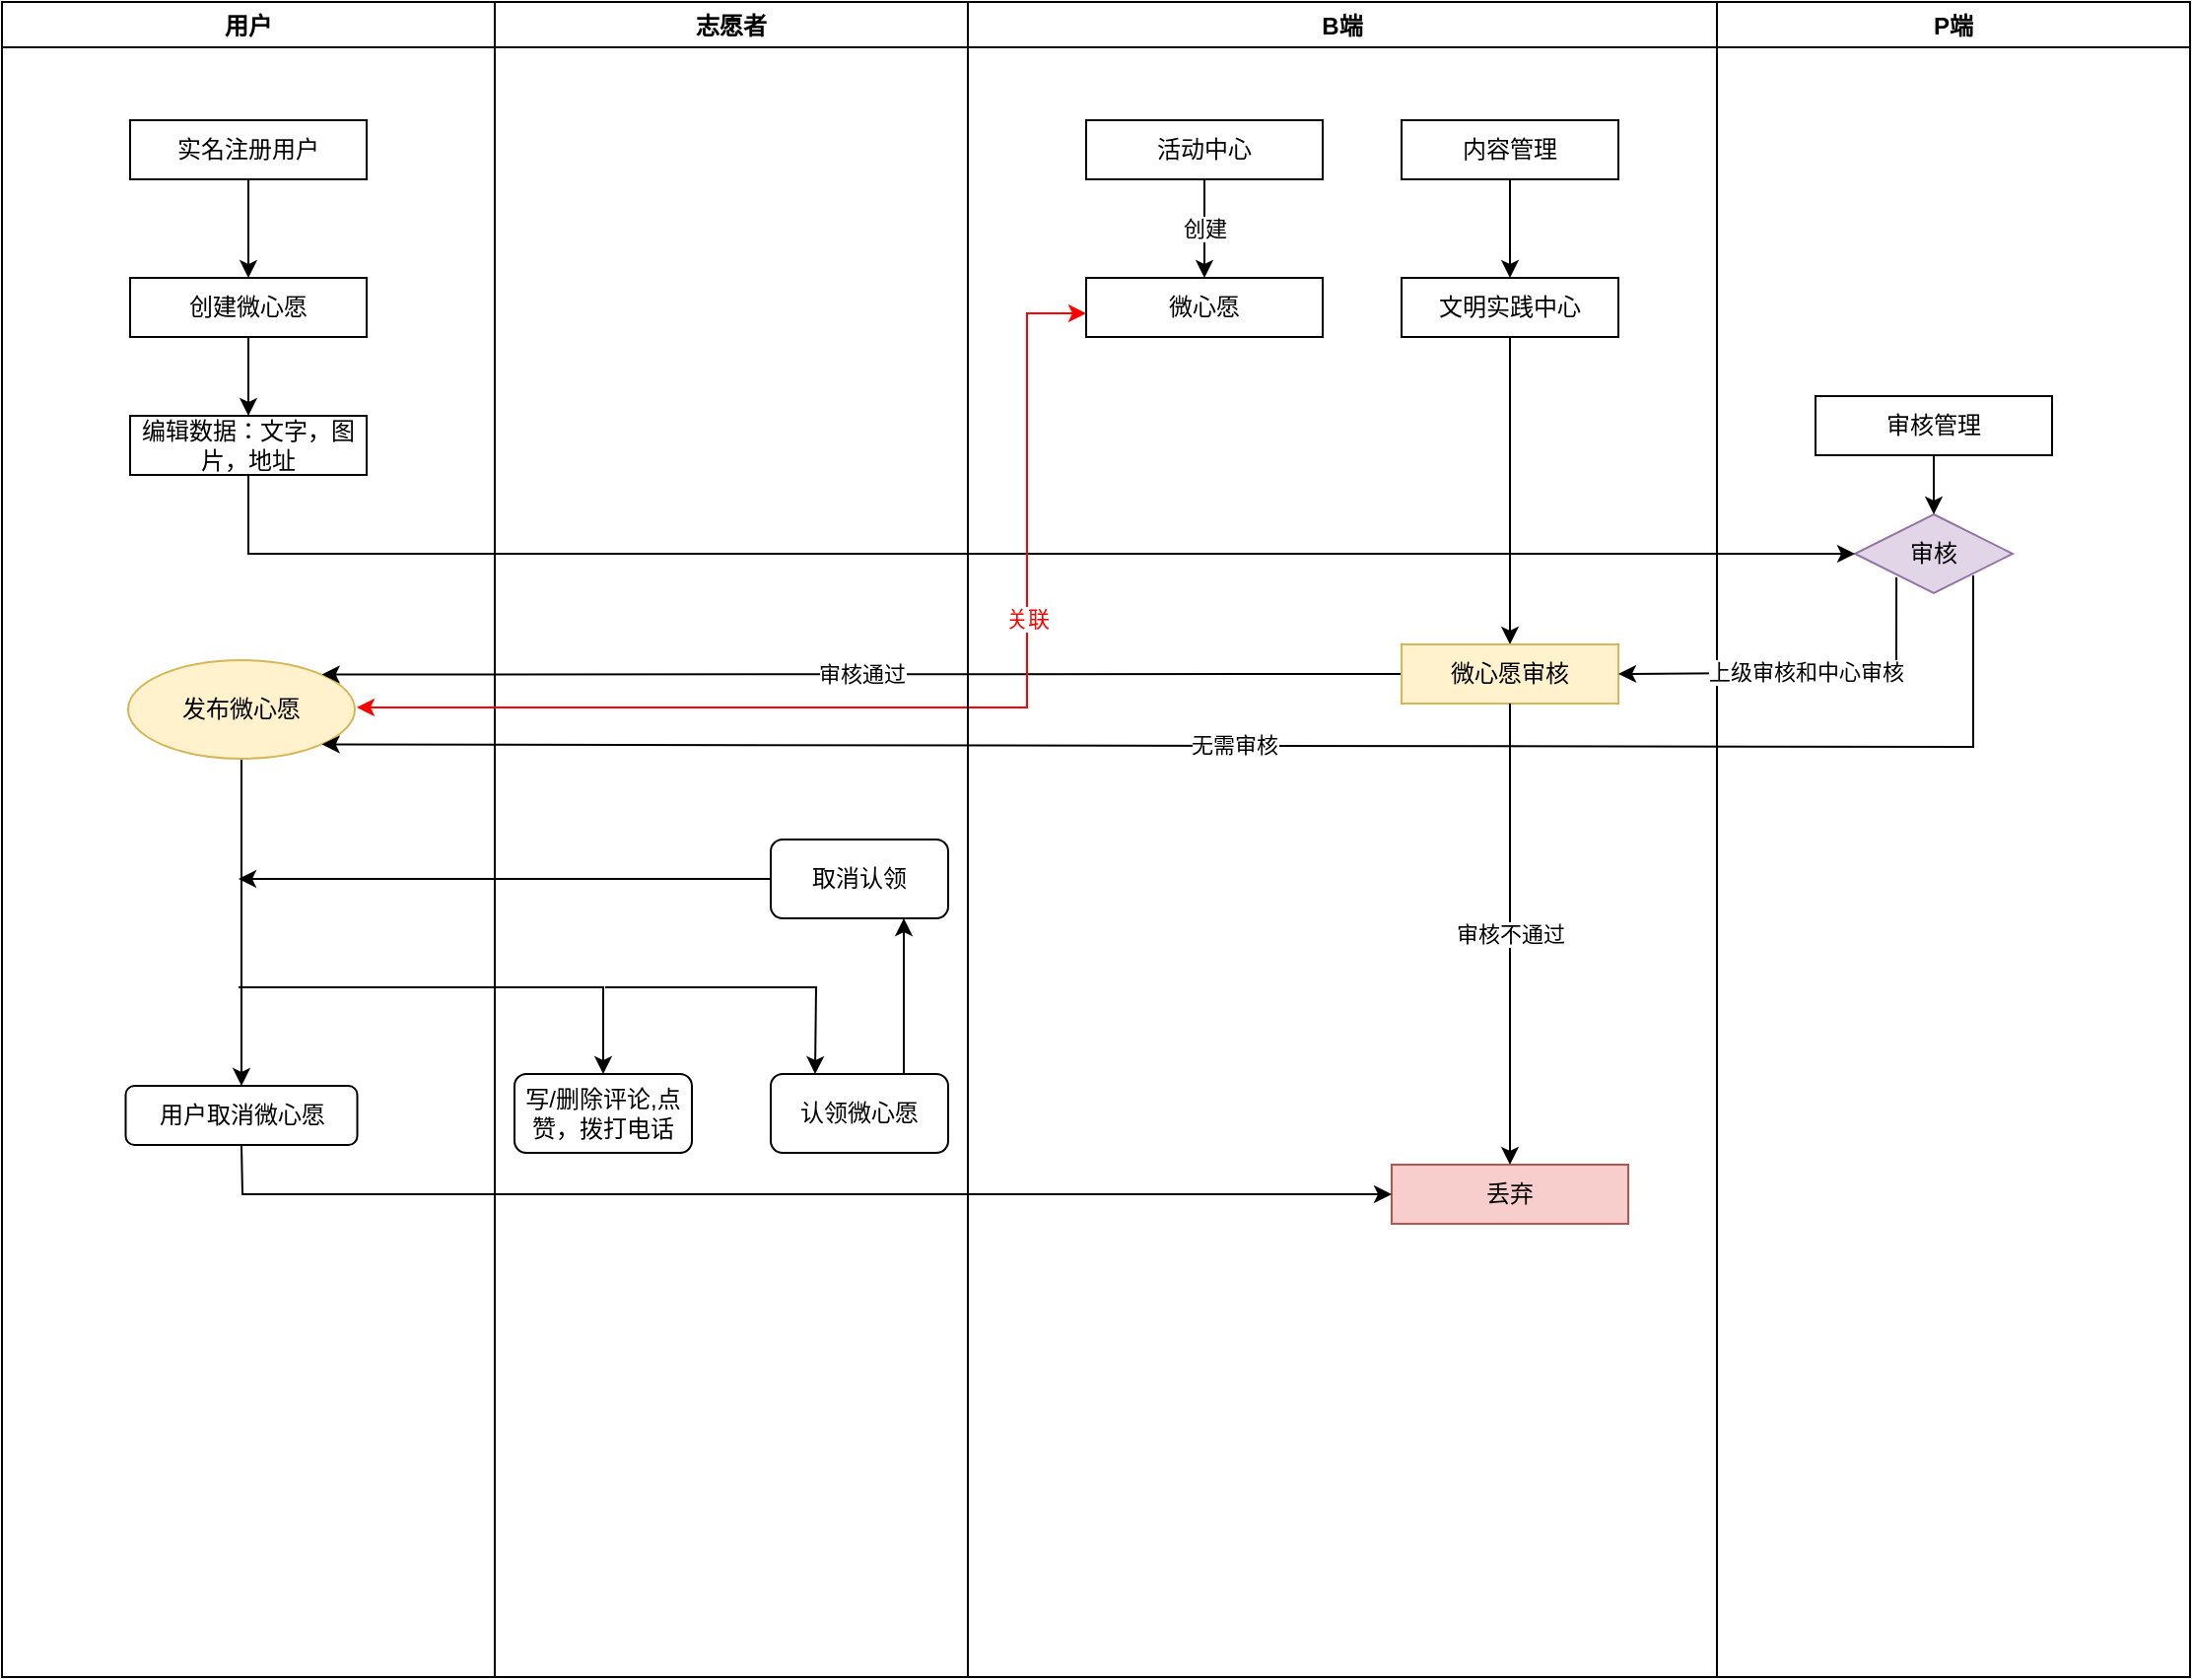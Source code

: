 <mxfile version="15.5.9" type="github">
  <diagram id="3Zdumfhe-f5hq_ZNzXjN" name="第 1 页">
    <mxGraphModel dx="1422" dy="761" grid="1" gridSize="10" guides="1" tooltips="1" connect="1" arrows="1" fold="1" page="1" pageScale="1" pageWidth="827" pageHeight="1169" math="0" shadow="0">
      <root>
        <mxCell id="0" />
        <mxCell id="1" parent="0" />
        <mxCell id="ZOVWsehxwjOW1M9SSfNJ-1" value="用户" style="swimlane;" vertex="1" parent="1">
          <mxGeometry x="320" y="160" width="250" height="850" as="geometry">
            <mxRectangle x="320" y="160" width="60" height="23" as="alternateBounds" />
          </mxGeometry>
        </mxCell>
        <mxCell id="ZOVWsehxwjOW1M9SSfNJ-12" value="" style="edgeStyle=orthogonalEdgeStyle;rounded=0;orthogonalLoop=1;jettySize=auto;html=1;" edge="1" parent="ZOVWsehxwjOW1M9SSfNJ-1" source="ZOVWsehxwjOW1M9SSfNJ-5" target="ZOVWsehxwjOW1M9SSfNJ-11">
          <mxGeometry relative="1" as="geometry" />
        </mxCell>
        <mxCell id="ZOVWsehxwjOW1M9SSfNJ-5" value="实名注册用户" style="rounded=0;whiteSpace=wrap;html=1;" vertex="1" parent="ZOVWsehxwjOW1M9SSfNJ-1">
          <mxGeometry x="65" y="60" width="120" height="30" as="geometry" />
        </mxCell>
        <mxCell id="ZOVWsehxwjOW1M9SSfNJ-15" value="" style="edgeStyle=orthogonalEdgeStyle;rounded=0;orthogonalLoop=1;jettySize=auto;html=1;" edge="1" parent="ZOVWsehxwjOW1M9SSfNJ-1" source="ZOVWsehxwjOW1M9SSfNJ-11" target="ZOVWsehxwjOW1M9SSfNJ-14">
          <mxGeometry relative="1" as="geometry" />
        </mxCell>
        <mxCell id="ZOVWsehxwjOW1M9SSfNJ-11" value="创建微心愿" style="rounded=0;whiteSpace=wrap;html=1;" vertex="1" parent="ZOVWsehxwjOW1M9SSfNJ-1">
          <mxGeometry x="65" y="140" width="120" height="30" as="geometry" />
        </mxCell>
        <mxCell id="ZOVWsehxwjOW1M9SSfNJ-14" value="编辑数据：文字，图片，地址" style="rounded=0;whiteSpace=wrap;html=1;" vertex="1" parent="ZOVWsehxwjOW1M9SSfNJ-1">
          <mxGeometry x="65" y="210" width="120" height="30" as="geometry" />
        </mxCell>
        <mxCell id="ZOVWsehxwjOW1M9SSfNJ-61" style="edgeStyle=orthogonalEdgeStyle;rounded=0;orthogonalLoop=1;jettySize=auto;html=1;exitX=0.5;exitY=1;exitDx=0;exitDy=0;exitPerimeter=0;entryX=0.5;entryY=0;entryDx=0;entryDy=0;fontColor=#000000;strokeColor=#000000;" edge="1" parent="ZOVWsehxwjOW1M9SSfNJ-1" source="ZOVWsehxwjOW1M9SSfNJ-32" target="ZOVWsehxwjOW1M9SSfNJ-54">
          <mxGeometry relative="1" as="geometry" />
        </mxCell>
        <mxCell id="ZOVWsehxwjOW1M9SSfNJ-32" value="发布微心愿" style="strokeWidth=1;html=1;shape=mxgraph.flowchart.start_1;whiteSpace=wrap;fillColor=#fff2cc;strokeColor=#d6b656;" vertex="1" parent="ZOVWsehxwjOW1M9SSfNJ-1">
          <mxGeometry x="64" y="334" width="115" height="50" as="geometry" />
        </mxCell>
        <mxCell id="ZOVWsehxwjOW1M9SSfNJ-54" value="用户取消微心愿" style="rounded=1;whiteSpace=wrap;html=1;fontColor=#000000;strokeWidth=1;verticalAlign=middle;" vertex="1" parent="ZOVWsehxwjOW1M9SSfNJ-1">
          <mxGeometry x="62.75" y="550" width="117.5" height="30" as="geometry" />
        </mxCell>
        <mxCell id="ZOVWsehxwjOW1M9SSfNJ-58" value="" style="endArrow=classic;html=1;rounded=0;fontColor=#000000;strokeColor=#000000;entryX=0.5;entryY=0;entryDx=0;entryDy=0;" edge="1" parent="ZOVWsehxwjOW1M9SSfNJ-1" target="ZOVWsehxwjOW1M9SSfNJ-63">
          <mxGeometry width="50" height="50" relative="1" as="geometry">
            <mxPoint x="120" y="500" as="sourcePoint" />
            <mxPoint x="360" y="450" as="targetPoint" />
            <Array as="points">
              <mxPoint x="305" y="500" />
            </Array>
          </mxGeometry>
        </mxCell>
        <mxCell id="ZOVWsehxwjOW1M9SSfNJ-3" value="志愿者" style="swimlane;" vertex="1" parent="1">
          <mxGeometry x="570" y="160" width="240" height="850" as="geometry">
            <mxRectangle x="570" y="160" width="70" height="23" as="alternateBounds" />
          </mxGeometry>
        </mxCell>
        <mxCell id="ZOVWsehxwjOW1M9SSfNJ-63" value="写/删除评论,点赞，拨打电话" style="rounded=1;whiteSpace=wrap;html=1;fontColor=#000000;strokeWidth=1;verticalAlign=middle;glass=0;" vertex="1" parent="ZOVWsehxwjOW1M9SSfNJ-3">
          <mxGeometry x="10" y="544" width="90" height="40" as="geometry" />
        </mxCell>
        <mxCell id="ZOVWsehxwjOW1M9SSfNJ-77" value="认领微心愿" style="rounded=1;whiteSpace=wrap;html=1;fontColor=#000000;strokeWidth=1;verticalAlign=middle;glass=0;" vertex="1" parent="ZOVWsehxwjOW1M9SSfNJ-3">
          <mxGeometry x="140" y="544" width="90" height="40" as="geometry" />
        </mxCell>
        <mxCell id="ZOVWsehxwjOW1M9SSfNJ-81" value="取消认领" style="rounded=1;whiteSpace=wrap;html=1;fontColor=#000000;strokeWidth=1;verticalAlign=middle;glass=0;" vertex="1" parent="ZOVWsehxwjOW1M9SSfNJ-3">
          <mxGeometry x="140" y="425" width="90" height="40" as="geometry" />
        </mxCell>
        <mxCell id="ZOVWsehxwjOW1M9SSfNJ-82" value="" style="endArrow=classic;html=1;rounded=0;fontColor=#FF0000;strokeColor=#000000;exitX=0.75;exitY=0;exitDx=0;exitDy=0;entryX=0.75;entryY=1;entryDx=0;entryDy=0;" edge="1" parent="ZOVWsehxwjOW1M9SSfNJ-3" source="ZOVWsehxwjOW1M9SSfNJ-77" target="ZOVWsehxwjOW1M9SSfNJ-81">
          <mxGeometry width="50" height="50" relative="1" as="geometry">
            <mxPoint x="180" y="450" as="sourcePoint" />
            <mxPoint x="230" y="400" as="targetPoint" />
          </mxGeometry>
        </mxCell>
        <mxCell id="ZOVWsehxwjOW1M9SSfNJ-4" value="P端" style="swimlane;" vertex="1" parent="1">
          <mxGeometry x="1190" y="160" width="240" height="850" as="geometry">
            <mxRectangle x="1190" y="160" width="50" height="23" as="alternateBounds" />
          </mxGeometry>
        </mxCell>
        <mxCell id="ZOVWsehxwjOW1M9SSfNJ-22" value="审核" style="strokeWidth=1;html=1;shape=mxgraph.flowchart.decision;whiteSpace=wrap;fillColor=#e1d5e7;strokeColor=#9673a6;" vertex="1" parent="ZOVWsehxwjOW1M9SSfNJ-4">
          <mxGeometry x="70" y="260" width="80" height="40" as="geometry" />
        </mxCell>
        <mxCell id="ZOVWsehxwjOW1M9SSfNJ-36" value="审核管理" style="rounded=0;whiteSpace=wrap;html=1;" vertex="1" parent="ZOVWsehxwjOW1M9SSfNJ-4">
          <mxGeometry x="50" y="200" width="120" height="30" as="geometry" />
        </mxCell>
        <mxCell id="ZOVWsehxwjOW1M9SSfNJ-40" value="" style="endArrow=classic;html=1;rounded=0;exitX=0.5;exitY=1;exitDx=0;exitDy=0;entryX=0.5;entryY=0;entryDx=0;entryDy=0;entryPerimeter=0;" edge="1" parent="ZOVWsehxwjOW1M9SSfNJ-4" source="ZOVWsehxwjOW1M9SSfNJ-36" target="ZOVWsehxwjOW1M9SSfNJ-22">
          <mxGeometry width="50" height="50" relative="1" as="geometry">
            <mxPoint x="-420" y="350" as="sourcePoint" />
            <mxPoint x="-370" y="300" as="targetPoint" />
          </mxGeometry>
        </mxCell>
        <mxCell id="ZOVWsehxwjOW1M9SSfNJ-20" value="" style="endArrow=classic;html=1;rounded=0;exitX=0.5;exitY=1;exitDx=0;exitDy=0;entryX=0;entryY=0.5;entryDx=0;entryDy=0;entryPerimeter=0;" edge="1" parent="1" source="ZOVWsehxwjOW1M9SSfNJ-14" target="ZOVWsehxwjOW1M9SSfNJ-22">
          <mxGeometry width="50" height="50" relative="1" as="geometry">
            <mxPoint x="770" y="410" as="sourcePoint" />
            <mxPoint x="1105" y="440" as="targetPoint" />
            <Array as="points">
              <mxPoint x="445" y="440" />
            </Array>
          </mxGeometry>
        </mxCell>
        <mxCell id="ZOVWsehxwjOW1M9SSfNJ-27" value="无需审核" style="endArrow=classic;html=1;rounded=0;exitX=0.75;exitY=0.775;exitDx=0;exitDy=0;exitPerimeter=0;entryX=0.855;entryY=0.855;entryDx=0;entryDy=0;entryPerimeter=0;" edge="1" parent="1" source="ZOVWsehxwjOW1M9SSfNJ-22" target="ZOVWsehxwjOW1M9SSfNJ-32">
          <mxGeometry width="50" height="50" relative="1" as="geometry">
            <mxPoint x="770" y="510" as="sourcePoint" />
            <mxPoint x="505" y="520" as="targetPoint" />
            <Array as="points">
              <mxPoint x="1320" y="538" />
            </Array>
          </mxGeometry>
        </mxCell>
        <mxCell id="ZOVWsehxwjOW1M9SSfNJ-34" value="审核通过" style="endArrow=classic;html=1;rounded=0;exitX=0;exitY=0.5;exitDx=0;exitDy=0;entryX=0.855;entryY=0.145;entryDx=0;entryDy=0;entryPerimeter=0;" edge="1" parent="1" source="ZOVWsehxwjOW1M9SSfNJ-28" target="ZOVWsehxwjOW1M9SSfNJ-32">
          <mxGeometry width="50" height="50" relative="1" as="geometry">
            <mxPoint x="770" y="510" as="sourcePoint" />
            <mxPoint x="820" y="460" as="targetPoint" />
            <Array as="points" />
          </mxGeometry>
        </mxCell>
        <mxCell id="ZOVWsehxwjOW1M9SSfNJ-43" value="" style="endArrow=classic;startArrow=classic;html=1;rounded=0;exitX=1;exitY=0.5;exitDx=0;exitDy=0;exitPerimeter=0;entryX=0;entryY=0.5;entryDx=0;entryDy=0;strokeColor=#FF0000;" edge="1" parent="1">
          <mxGeometry width="50" height="50" relative="1" as="geometry">
            <mxPoint x="500" y="518" as="sourcePoint" />
            <mxPoint x="870" y="318" as="targetPoint" />
            <Array as="points">
              <mxPoint x="840" y="518" />
              <mxPoint x="840" y="318" />
            </Array>
          </mxGeometry>
        </mxCell>
        <mxCell id="ZOVWsehxwjOW1M9SSfNJ-44" value="关联" style="edgeLabel;html=1;align=center;verticalAlign=middle;resizable=0;points=[];fontColor=#FF0000;" vertex="1" connectable="0" parent="ZOVWsehxwjOW1M9SSfNJ-43">
          <mxGeometry x="0.35" relative="1" as="geometry">
            <mxPoint as="offset" />
          </mxGeometry>
        </mxCell>
        <mxCell id="ZOVWsehxwjOW1M9SSfNJ-2" value="B端" style="swimlane;" vertex="1" parent="1">
          <mxGeometry x="810" y="160" width="380" height="850" as="geometry">
            <mxRectangle x="810" y="160" width="50" height="23" as="alternateBounds" />
          </mxGeometry>
        </mxCell>
        <mxCell id="ZOVWsehxwjOW1M9SSfNJ-8" value="创建" style="edgeStyle=orthogonalEdgeStyle;rounded=0;orthogonalLoop=1;jettySize=auto;html=1;" edge="1" parent="ZOVWsehxwjOW1M9SSfNJ-2" source="ZOVWsehxwjOW1M9SSfNJ-6" target="ZOVWsehxwjOW1M9SSfNJ-7">
          <mxGeometry relative="1" as="geometry">
            <Array as="points">
              <mxPoint x="120" y="120" />
              <mxPoint x="120" y="120" />
            </Array>
          </mxGeometry>
        </mxCell>
        <mxCell id="ZOVWsehxwjOW1M9SSfNJ-6" value="活动中心" style="rounded=0;whiteSpace=wrap;html=1;" vertex="1" parent="ZOVWsehxwjOW1M9SSfNJ-2">
          <mxGeometry x="60" y="60" width="120" height="30" as="geometry" />
        </mxCell>
        <mxCell id="ZOVWsehxwjOW1M9SSfNJ-7" value="微心愿" style="rounded=0;whiteSpace=wrap;html=1;" vertex="1" parent="ZOVWsehxwjOW1M9SSfNJ-2">
          <mxGeometry x="60" y="140" width="120" height="30" as="geometry" />
        </mxCell>
        <mxCell id="ZOVWsehxwjOW1M9SSfNJ-23" value="内容管理" style="rounded=0;whiteSpace=wrap;html=1;strokeWidth=1;" vertex="1" parent="ZOVWsehxwjOW1M9SSfNJ-2">
          <mxGeometry x="220" y="60" width="110" height="30" as="geometry" />
        </mxCell>
        <mxCell id="ZOVWsehxwjOW1M9SSfNJ-30" style="edgeStyle=orthogonalEdgeStyle;rounded=0;orthogonalLoop=1;jettySize=auto;html=1;exitX=0.5;exitY=1;exitDx=0;exitDy=0;entryX=0.5;entryY=0;entryDx=0;entryDy=0;" edge="1" parent="ZOVWsehxwjOW1M9SSfNJ-2" source="ZOVWsehxwjOW1M9SSfNJ-25" target="ZOVWsehxwjOW1M9SSfNJ-28">
          <mxGeometry relative="1" as="geometry">
            <mxPoint x="275" y="250" as="targetPoint" />
          </mxGeometry>
        </mxCell>
        <mxCell id="ZOVWsehxwjOW1M9SSfNJ-25" value="文明实践中心" style="rounded=0;whiteSpace=wrap;html=1;strokeWidth=1;" vertex="1" parent="ZOVWsehxwjOW1M9SSfNJ-2">
          <mxGeometry x="220" y="140" width="110" height="30" as="geometry" />
        </mxCell>
        <mxCell id="ZOVWsehxwjOW1M9SSfNJ-24" value="" style="endArrow=classic;html=1;rounded=0;exitX=0.5;exitY=1;exitDx=0;exitDy=0;" edge="1" parent="ZOVWsehxwjOW1M9SSfNJ-2" source="ZOVWsehxwjOW1M9SSfNJ-23" target="ZOVWsehxwjOW1M9SSfNJ-25">
          <mxGeometry width="50" height="50" relative="1" as="geometry">
            <mxPoint x="-40" y="250" as="sourcePoint" />
            <mxPoint x="275" y="140" as="targetPoint" />
          </mxGeometry>
        </mxCell>
        <mxCell id="ZOVWsehxwjOW1M9SSfNJ-28" value="微心愿审核" style="rounded=0;whiteSpace=wrap;html=1;strokeWidth=1;fillColor=#fff2cc;strokeColor=#d6b656;" vertex="1" parent="ZOVWsehxwjOW1M9SSfNJ-2">
          <mxGeometry x="220" y="326" width="110" height="30" as="geometry" />
        </mxCell>
        <mxCell id="ZOVWsehxwjOW1M9SSfNJ-38" value="丢弃" style="rounded=0;whiteSpace=wrap;html=1;fillColor=#f8cecc;strokeColor=#b85450;" vertex="1" parent="ZOVWsehxwjOW1M9SSfNJ-2">
          <mxGeometry x="215" y="590" width="120" height="30" as="geometry" />
        </mxCell>
        <mxCell id="ZOVWsehxwjOW1M9SSfNJ-39" value="审核不通过" style="endArrow=classic;html=1;rounded=0;exitX=0.5;exitY=1;exitDx=0;exitDy=0;entryX=0.5;entryY=0;entryDx=0;entryDy=0;" edge="1" parent="ZOVWsehxwjOW1M9SSfNJ-2" source="ZOVWsehxwjOW1M9SSfNJ-28" target="ZOVWsehxwjOW1M9SSfNJ-38">
          <mxGeometry width="50" height="50" relative="1" as="geometry">
            <mxPoint x="-40" y="350" as="sourcePoint" />
            <mxPoint x="275" y="480" as="targetPoint" />
          </mxGeometry>
        </mxCell>
        <mxCell id="ZOVWsehxwjOW1M9SSfNJ-26" value="上级审核和中心审核" style="endArrow=classic;html=1;rounded=0;exitX=0.263;exitY=0.8;exitDx=0;exitDy=0;exitPerimeter=0;entryX=1;entryY=0.5;entryDx=0;entryDy=0;" edge="1" parent="1" source="ZOVWsehxwjOW1M9SSfNJ-22" target="ZOVWsehxwjOW1M9SSfNJ-28">
          <mxGeometry width="50" height="50" relative="1" as="geometry">
            <mxPoint x="770" y="510" as="sourcePoint" />
            <mxPoint x="1170" y="485" as="targetPoint" />
            <Array as="points">
              <mxPoint x="1281" y="500" />
            </Array>
          </mxGeometry>
        </mxCell>
        <mxCell id="ZOVWsehxwjOW1M9SSfNJ-74" value="" style="endArrow=classic;html=1;rounded=0;fontColor=#FF0000;strokeColor=#000000;entryX=0;entryY=0.5;entryDx=0;entryDy=0;exitX=0.5;exitY=1;exitDx=0;exitDy=0;" edge="1" parent="1" source="ZOVWsehxwjOW1M9SSfNJ-54" target="ZOVWsehxwjOW1M9SSfNJ-38">
          <mxGeometry width="50" height="50" relative="1" as="geometry">
            <mxPoint x="700" y="770" as="sourcePoint" />
            <mxPoint x="800" y="450" as="targetPoint" />
            <Array as="points">
              <mxPoint x="442" y="765" />
            </Array>
          </mxGeometry>
        </mxCell>
        <mxCell id="ZOVWsehxwjOW1M9SSfNJ-76" value="" style="endArrow=classic;html=1;rounded=0;fontColor=#FF0000;strokeColor=#000000;entryX=0.25;entryY=0;entryDx=0;entryDy=0;" edge="1" parent="1" target="ZOVWsehxwjOW1M9SSfNJ-77">
          <mxGeometry width="50" height="50" relative="1" as="geometry">
            <mxPoint x="626" y="660" as="sourcePoint" />
            <mxPoint x="746" y="610" as="targetPoint" />
            <Array as="points">
              <mxPoint x="733" y="660" />
            </Array>
          </mxGeometry>
        </mxCell>
        <mxCell id="ZOVWsehxwjOW1M9SSfNJ-83" value="" style="endArrow=classic;html=1;rounded=0;fontColor=#FF0000;strokeColor=#000000;exitX=0;exitY=0.5;exitDx=0;exitDy=0;" edge="1" parent="1" source="ZOVWsehxwjOW1M9SSfNJ-81">
          <mxGeometry width="50" height="50" relative="1" as="geometry">
            <mxPoint x="750" y="610" as="sourcePoint" />
            <mxPoint x="440" y="605" as="targetPoint" />
          </mxGeometry>
        </mxCell>
      </root>
    </mxGraphModel>
  </diagram>
</mxfile>

